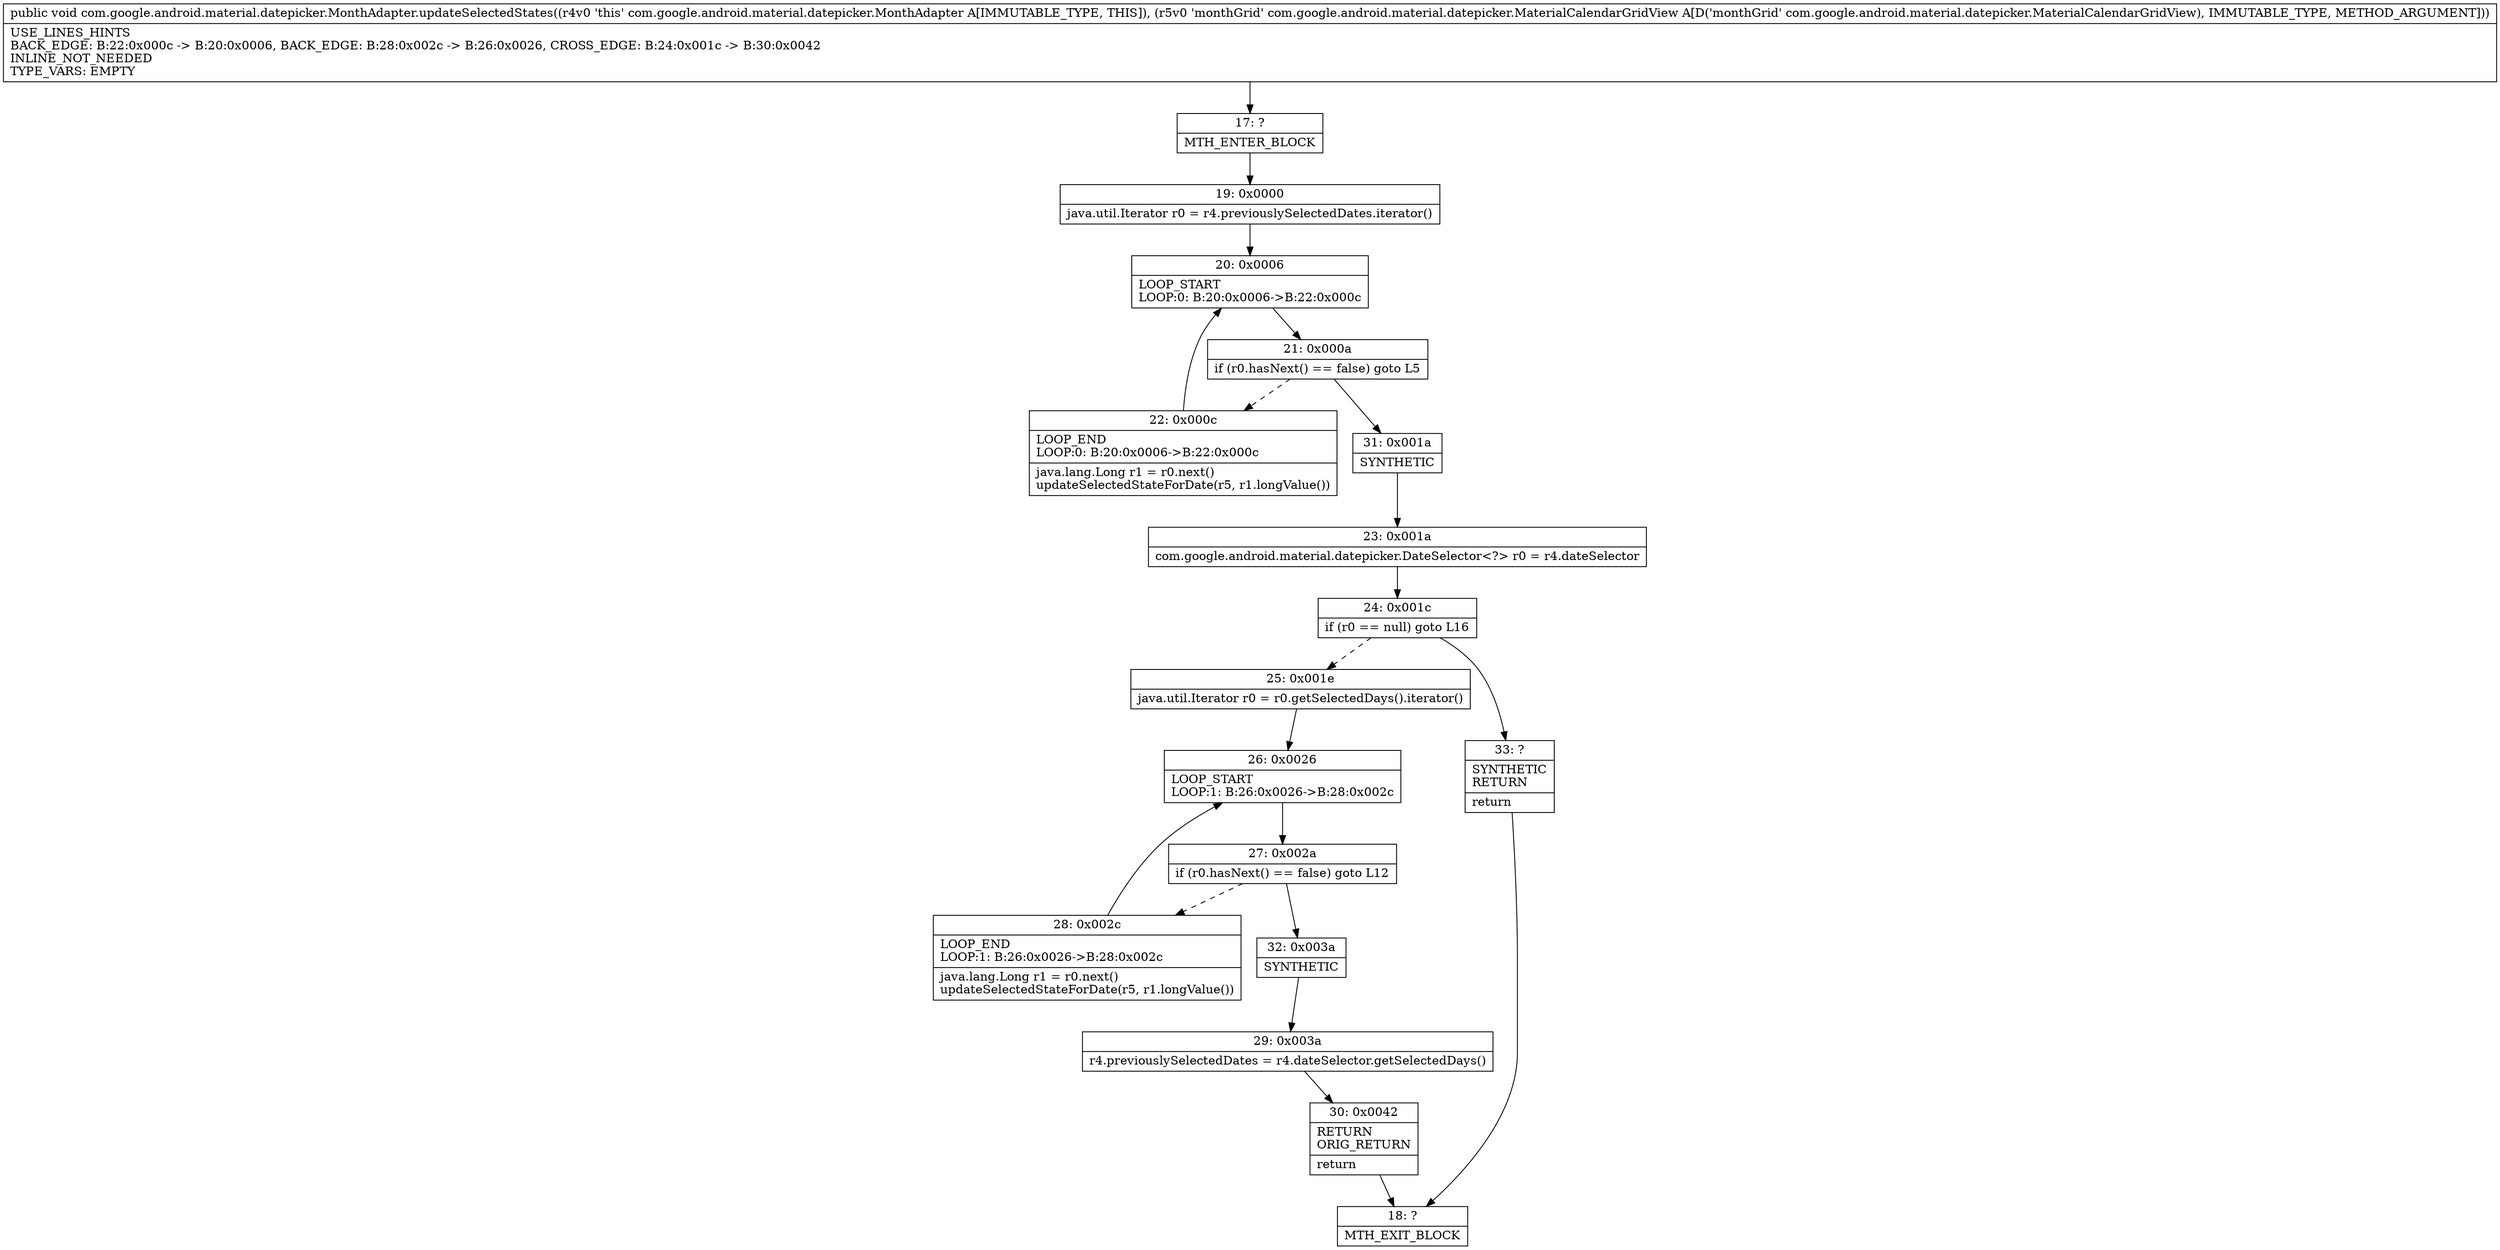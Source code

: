 digraph "CFG forcom.google.android.material.datepicker.MonthAdapter.updateSelectedStates(Lcom\/google\/android\/material\/datepicker\/MaterialCalendarGridView;)V" {
Node_17 [shape=record,label="{17\:\ ?|MTH_ENTER_BLOCK\l}"];
Node_19 [shape=record,label="{19\:\ 0x0000|java.util.Iterator r0 = r4.previouslySelectedDates.iterator()\l}"];
Node_20 [shape=record,label="{20\:\ 0x0006|LOOP_START\lLOOP:0: B:20:0x0006\-\>B:22:0x000c\l}"];
Node_21 [shape=record,label="{21\:\ 0x000a|if (r0.hasNext() == false) goto L5\l}"];
Node_22 [shape=record,label="{22\:\ 0x000c|LOOP_END\lLOOP:0: B:20:0x0006\-\>B:22:0x000c\l|java.lang.Long r1 = r0.next()\lupdateSelectedStateForDate(r5, r1.longValue())\l}"];
Node_31 [shape=record,label="{31\:\ 0x001a|SYNTHETIC\l}"];
Node_23 [shape=record,label="{23\:\ 0x001a|com.google.android.material.datepicker.DateSelector\<?\> r0 = r4.dateSelector\l}"];
Node_24 [shape=record,label="{24\:\ 0x001c|if (r0 == null) goto L16\l}"];
Node_25 [shape=record,label="{25\:\ 0x001e|java.util.Iterator r0 = r0.getSelectedDays().iterator()\l}"];
Node_26 [shape=record,label="{26\:\ 0x0026|LOOP_START\lLOOP:1: B:26:0x0026\-\>B:28:0x002c\l}"];
Node_27 [shape=record,label="{27\:\ 0x002a|if (r0.hasNext() == false) goto L12\l}"];
Node_28 [shape=record,label="{28\:\ 0x002c|LOOP_END\lLOOP:1: B:26:0x0026\-\>B:28:0x002c\l|java.lang.Long r1 = r0.next()\lupdateSelectedStateForDate(r5, r1.longValue())\l}"];
Node_32 [shape=record,label="{32\:\ 0x003a|SYNTHETIC\l}"];
Node_29 [shape=record,label="{29\:\ 0x003a|r4.previouslySelectedDates = r4.dateSelector.getSelectedDays()\l}"];
Node_30 [shape=record,label="{30\:\ 0x0042|RETURN\lORIG_RETURN\l|return\l}"];
Node_18 [shape=record,label="{18\:\ ?|MTH_EXIT_BLOCK\l}"];
Node_33 [shape=record,label="{33\:\ ?|SYNTHETIC\lRETURN\l|return\l}"];
MethodNode[shape=record,label="{public void com.google.android.material.datepicker.MonthAdapter.updateSelectedStates((r4v0 'this' com.google.android.material.datepicker.MonthAdapter A[IMMUTABLE_TYPE, THIS]), (r5v0 'monthGrid' com.google.android.material.datepicker.MaterialCalendarGridView A[D('monthGrid' com.google.android.material.datepicker.MaterialCalendarGridView), IMMUTABLE_TYPE, METHOD_ARGUMENT]))  | USE_LINES_HINTS\lBACK_EDGE: B:22:0x000c \-\> B:20:0x0006, BACK_EDGE: B:28:0x002c \-\> B:26:0x0026, CROSS_EDGE: B:24:0x001c \-\> B:30:0x0042\lINLINE_NOT_NEEDED\lTYPE_VARS: EMPTY\l}"];
MethodNode -> Node_17;Node_17 -> Node_19;
Node_19 -> Node_20;
Node_20 -> Node_21;
Node_21 -> Node_22[style=dashed];
Node_21 -> Node_31;
Node_22 -> Node_20;
Node_31 -> Node_23;
Node_23 -> Node_24;
Node_24 -> Node_25[style=dashed];
Node_24 -> Node_33;
Node_25 -> Node_26;
Node_26 -> Node_27;
Node_27 -> Node_28[style=dashed];
Node_27 -> Node_32;
Node_28 -> Node_26;
Node_32 -> Node_29;
Node_29 -> Node_30;
Node_30 -> Node_18;
Node_33 -> Node_18;
}

